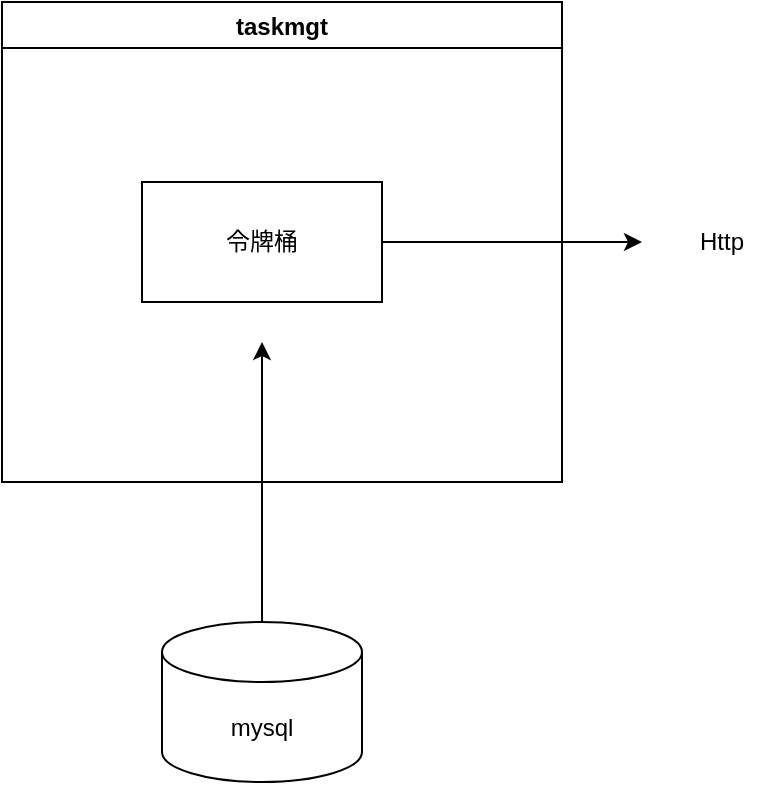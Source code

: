 <mxfile version="20.2.2" type="github"><diagram id="6q3LWCLphn62Mq-s4S60" name="第 1 页"><mxGraphModel dx="1298" dy="809" grid="1" gridSize="10" guides="1" tooltips="1" connect="1" arrows="1" fold="1" page="1" pageScale="1" pageWidth="850" pageHeight="1100" math="0" shadow="0"><root><mxCell id="0"/><mxCell id="1" parent="0"/><mxCell id="qgPnkPSVkgOjRZJHRZp8-1" value="taskmgt" style="swimlane;" parent="1" vertex="1"><mxGeometry x="150" y="180" width="280" height="240" as="geometry"/></mxCell><mxCell id="qgPnkPSVkgOjRZJHRZp8-3" value="令牌桶" style="rounded=0;whiteSpace=wrap;html=1;" parent="qgPnkPSVkgOjRZJHRZp8-1" vertex="1"><mxGeometry x="70" y="90" width="120" height="60" as="geometry"/></mxCell><mxCell id="qgPnkPSVkgOjRZJHRZp8-4" style="edgeStyle=orthogonalEdgeStyle;rounded=0;orthogonalLoop=1;jettySize=auto;html=1;" parent="1" source="qgPnkPSVkgOjRZJHRZp8-2" edge="1"><mxGeometry relative="1" as="geometry"><mxPoint x="280" y="350" as="targetPoint"/></mxGeometry></mxCell><mxCell id="qgPnkPSVkgOjRZJHRZp8-2" value="mysql" style="shape=cylinder3;whiteSpace=wrap;html=1;boundedLbl=1;backgroundOutline=1;size=15;" parent="1" vertex="1"><mxGeometry x="230" y="490" width="100" height="80" as="geometry"/></mxCell><mxCell id="qgPnkPSVkgOjRZJHRZp8-5" style="edgeStyle=orthogonalEdgeStyle;rounded=0;orthogonalLoop=1;jettySize=auto;html=1;" parent="1" source="qgPnkPSVkgOjRZJHRZp8-3" edge="1"><mxGeometry relative="1" as="geometry"><mxPoint x="470" y="300" as="targetPoint"/></mxGeometry></mxCell><mxCell id="qgPnkPSVkgOjRZJHRZp8-6" value="Http" style="text;html=1;strokeColor=none;fillColor=none;align=center;verticalAlign=middle;whiteSpace=wrap;rounded=0;" parent="1" vertex="1"><mxGeometry x="480" y="285" width="60" height="30" as="geometry"/></mxCell></root></mxGraphModel></diagram></mxfile>